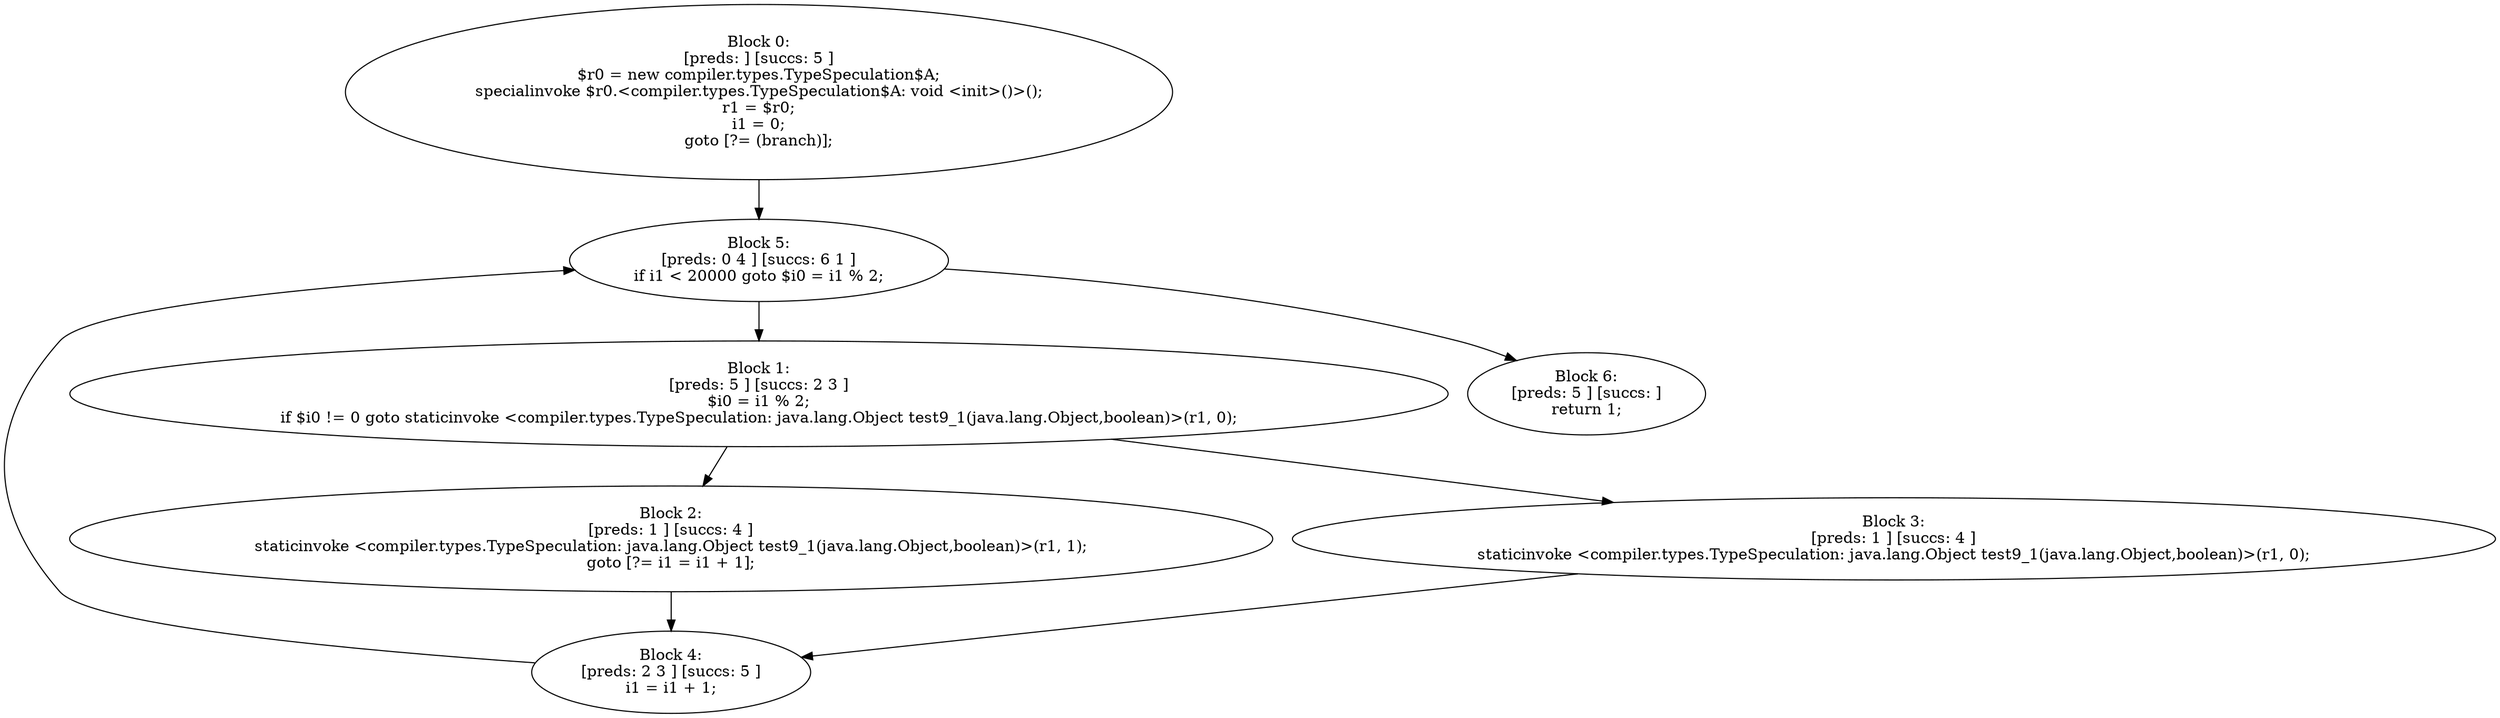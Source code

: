 digraph "unitGraph" {
    "Block 0:
[preds: ] [succs: 5 ]
$r0 = new compiler.types.TypeSpeculation$A;
specialinvoke $r0.<compiler.types.TypeSpeculation$A: void <init>()>();
r1 = $r0;
i1 = 0;
goto [?= (branch)];
"
    "Block 1:
[preds: 5 ] [succs: 2 3 ]
$i0 = i1 % 2;
if $i0 != 0 goto staticinvoke <compiler.types.TypeSpeculation: java.lang.Object test9_1(java.lang.Object,boolean)>(r1, 0);
"
    "Block 2:
[preds: 1 ] [succs: 4 ]
staticinvoke <compiler.types.TypeSpeculation: java.lang.Object test9_1(java.lang.Object,boolean)>(r1, 1);
goto [?= i1 = i1 + 1];
"
    "Block 3:
[preds: 1 ] [succs: 4 ]
staticinvoke <compiler.types.TypeSpeculation: java.lang.Object test9_1(java.lang.Object,boolean)>(r1, 0);
"
    "Block 4:
[preds: 2 3 ] [succs: 5 ]
i1 = i1 + 1;
"
    "Block 5:
[preds: 0 4 ] [succs: 6 1 ]
if i1 < 20000 goto $i0 = i1 % 2;
"
    "Block 6:
[preds: 5 ] [succs: ]
return 1;
"
    "Block 0:
[preds: ] [succs: 5 ]
$r0 = new compiler.types.TypeSpeculation$A;
specialinvoke $r0.<compiler.types.TypeSpeculation$A: void <init>()>();
r1 = $r0;
i1 = 0;
goto [?= (branch)];
"->"Block 5:
[preds: 0 4 ] [succs: 6 1 ]
if i1 < 20000 goto $i0 = i1 % 2;
";
    "Block 1:
[preds: 5 ] [succs: 2 3 ]
$i0 = i1 % 2;
if $i0 != 0 goto staticinvoke <compiler.types.TypeSpeculation: java.lang.Object test9_1(java.lang.Object,boolean)>(r1, 0);
"->"Block 2:
[preds: 1 ] [succs: 4 ]
staticinvoke <compiler.types.TypeSpeculation: java.lang.Object test9_1(java.lang.Object,boolean)>(r1, 1);
goto [?= i1 = i1 + 1];
";
    "Block 1:
[preds: 5 ] [succs: 2 3 ]
$i0 = i1 % 2;
if $i0 != 0 goto staticinvoke <compiler.types.TypeSpeculation: java.lang.Object test9_1(java.lang.Object,boolean)>(r1, 0);
"->"Block 3:
[preds: 1 ] [succs: 4 ]
staticinvoke <compiler.types.TypeSpeculation: java.lang.Object test9_1(java.lang.Object,boolean)>(r1, 0);
";
    "Block 2:
[preds: 1 ] [succs: 4 ]
staticinvoke <compiler.types.TypeSpeculation: java.lang.Object test9_1(java.lang.Object,boolean)>(r1, 1);
goto [?= i1 = i1 + 1];
"->"Block 4:
[preds: 2 3 ] [succs: 5 ]
i1 = i1 + 1;
";
    "Block 3:
[preds: 1 ] [succs: 4 ]
staticinvoke <compiler.types.TypeSpeculation: java.lang.Object test9_1(java.lang.Object,boolean)>(r1, 0);
"->"Block 4:
[preds: 2 3 ] [succs: 5 ]
i1 = i1 + 1;
";
    "Block 4:
[preds: 2 3 ] [succs: 5 ]
i1 = i1 + 1;
"->"Block 5:
[preds: 0 4 ] [succs: 6 1 ]
if i1 < 20000 goto $i0 = i1 % 2;
";
    "Block 5:
[preds: 0 4 ] [succs: 6 1 ]
if i1 < 20000 goto $i0 = i1 % 2;
"->"Block 6:
[preds: 5 ] [succs: ]
return 1;
";
    "Block 5:
[preds: 0 4 ] [succs: 6 1 ]
if i1 < 20000 goto $i0 = i1 % 2;
"->"Block 1:
[preds: 5 ] [succs: 2 3 ]
$i0 = i1 % 2;
if $i0 != 0 goto staticinvoke <compiler.types.TypeSpeculation: java.lang.Object test9_1(java.lang.Object,boolean)>(r1, 0);
";
}

